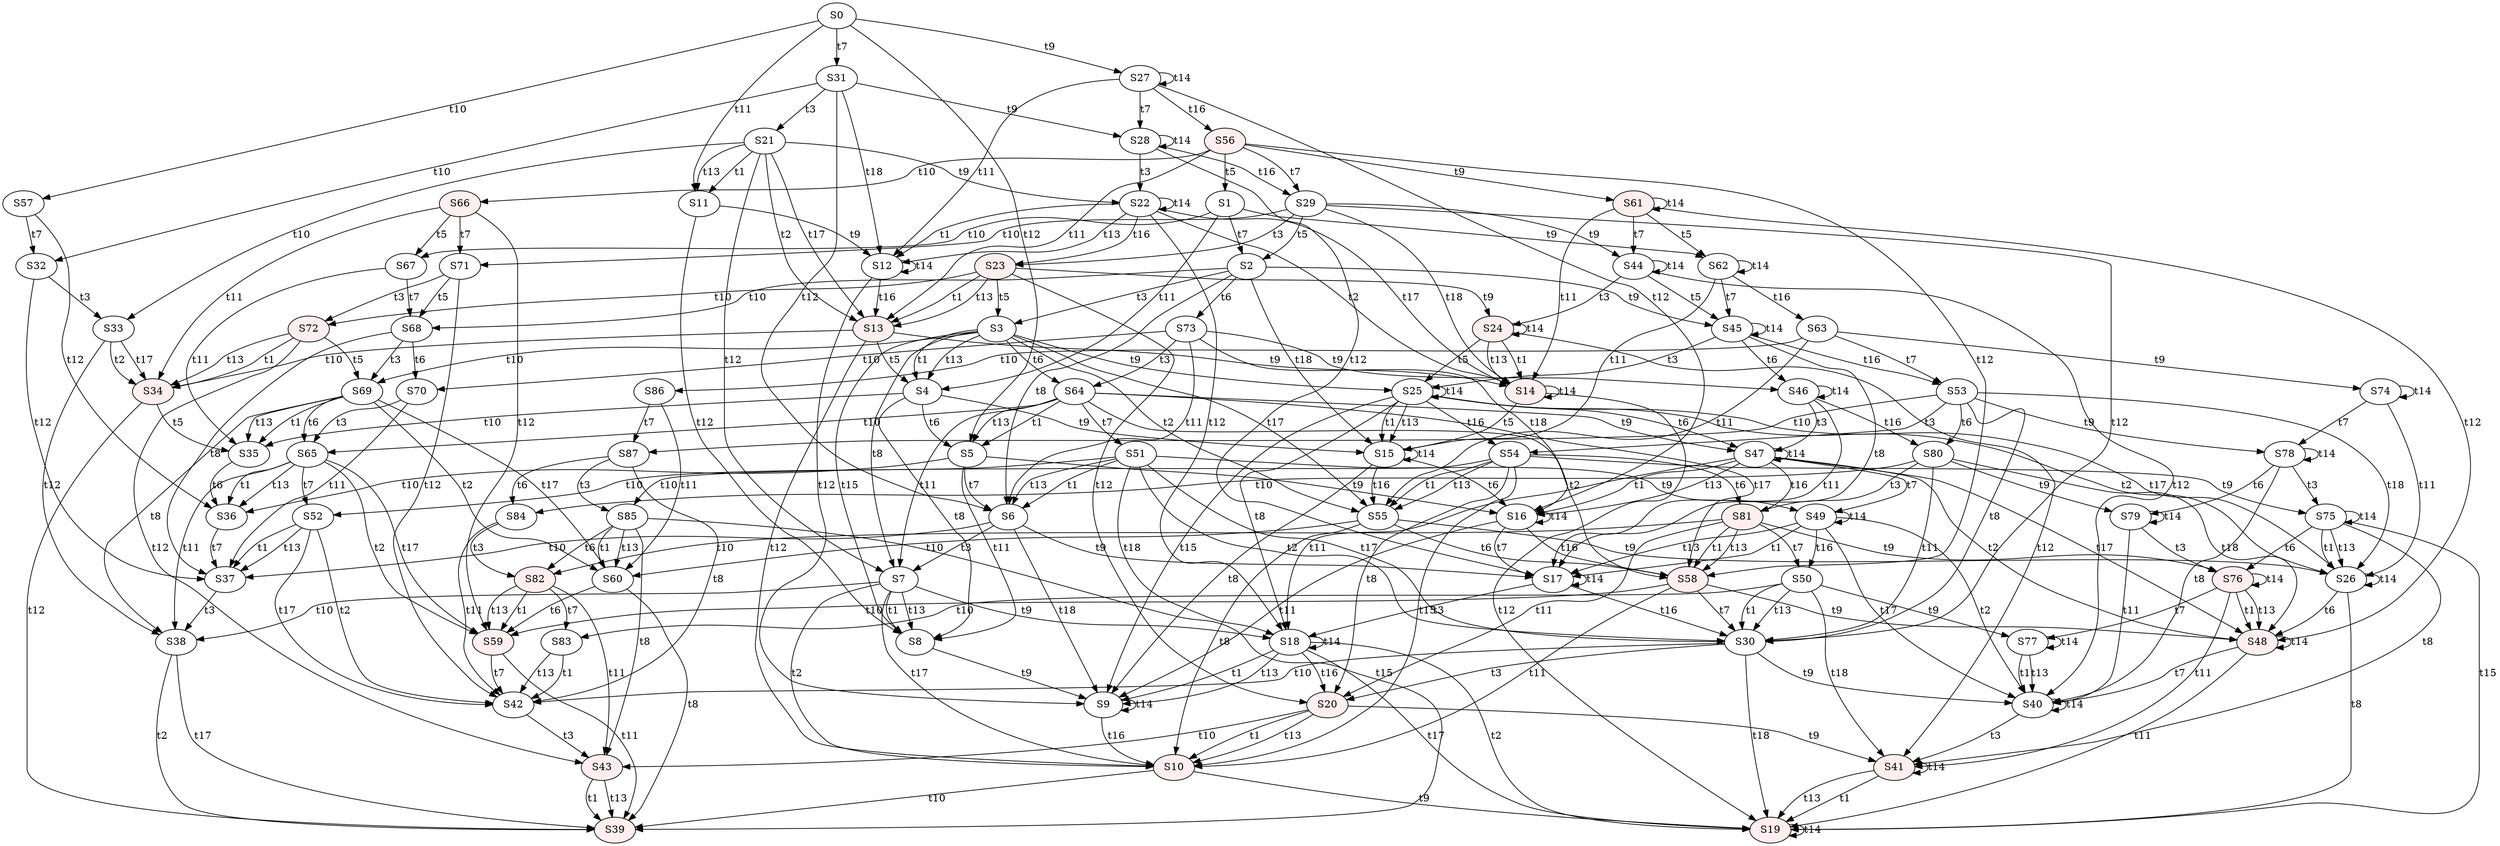 digraph "SCdebug/2" {
node [fillcolor="#FFFFFF"]; S54 ;
node [fillcolor="#FFFFFF"]; S51 ;
node [fillcolor="#FFFFFF"]; S50 ;
node [style=filled fillcolor="#FFEEEE"]; S20 ;
node [fillcolor="#FFFFFF"]; S3 ;
node [fillcolor="#FFFFFF"]; S7 ;
node [fillcolor="#FFFFFF"]; S49 ;
node [style=filled fillcolor="#FFEEEE"]; S41 ;
node [fillcolor="#FFFFFF"]; S25 ;
node [fillcolor="#FFFFFF"]; S18 ;
node [fillcolor="#FFFFFF"]; S75 ;
node [fillcolor="#FFFFFF"]; S77 ;
node [fillcolor="#FFFFFF"]; S52 ;
node [style=filled fillcolor="#FFEEEE"]; S43 ;
node [fillcolor="#FFFFFF"]; S38 ;
node [fillcolor="#FFFFFF"]; S69 ;
node [fillcolor="#FFFFFF"]; S83 ;
node [fillcolor="#FFFFFF"]; S85 ;
node [fillcolor="#FFFFFF"]; S0 ;
node [style=filled fillcolor="#FFEEEE"]; S56 ;
node [style=filled fillcolor="#FFEEEE"]; S61 ;
node [fillcolor="#FFFFFF"]; S27 ;
node [fillcolor="#FFFFFF"]; S57 ;
node [style=filled fillcolor="#FFEEEE"]; S66 ;
node [fillcolor="#FFFFFF"]; S31 ;
node [fillcolor="#FFFFFF"]; S29 ;
node [fillcolor="#FFFFFF"]; S11 ;
node [style=filled fillcolor="#FFEEEE"]; S13 ;
node [fillcolor="#FFFFFF"]; S44 ;
node [fillcolor="#FFFFFF"]; S28 ;
node [fillcolor="#FFFFFF"]; S12 ;
node [style=filled fillcolor="#FFEEEE"]; S14 ;
node [style=filled fillcolor="#FFEEEE"]; S34 ;
node [fillcolor="#FFFFFF"]; S32 ;
node [fillcolor="#FFFFFF"]; S71 ;
node [style=filled fillcolor="#FFEEEE"]; S23 ;
node [fillcolor="#FFFFFF"]; S21 ;
node [style=filled fillcolor="#FFEEEE"]; S24 ;
node [fillcolor="#FFFFFF"]; S22 ;
node [fillcolor="#FFFFFF"]; S33 ;
node [style=filled fillcolor="#FFEEEE"]; S72 ;
node [fillcolor="#FFFFFF"]; S63 ;
node [style=filled fillcolor="#FFEEEE"]; S58 ;
node [fillcolor="#FFFFFF"]; S1 ;
node [fillcolor="#FFFFFF"]; S5 ;
node [fillcolor="#FFFFFF"]; S73 ;
node [fillcolor="#FFFFFF"]; S80 ;
node [fillcolor="#FFFFFF"]; S62 ;
node [style=filled fillcolor="#FFEEEE"]; S48 ;
node [fillcolor="#FFFFFF"]; S46 ;
node [fillcolor="#FFFFFF"]; S16 ;
node [fillcolor="#FFFFFF"]; S74 ;
node [fillcolor="#FFFFFF"]; S79 ;
node [style=filled fillcolor="#FFEEEE"]; S59 ;
node [fillcolor="#FFFFFF"]; S36 ;
node [fillcolor="#FFFFFF"]; S67 ;
node [fillcolor="#FFFFFF"]; S70 ;
node [fillcolor="#FFFFFF"]; S84 ;
node [fillcolor="#FFFFFF"]; S86 ;
node [fillcolor="#FFFFFF"]; S55 ;
node [fillcolor="#FFFFFF"]; S53 ;
node [fillcolor="#FFFFFF"]; S30 ;
node [fillcolor="#FFFFFF"]; S2 ;
node [fillcolor="#FFFFFF"]; S4 ;
node [fillcolor="#FFFFFF"]; S6 ;
node [fillcolor="#FFFFFF"]; S8 ;
node [style=filled fillcolor="#FFEEEE"]; S10 ;
node [fillcolor="#FFFFFF"]; S45 ;
node [fillcolor="#FFFFFF"]; S40 ;
node [fillcolor="#FFFFFF"]; S26 ;
node [fillcolor="#FFFFFF"]; S9 ;
node [fillcolor="#FFFFFF"]; S15 ;
node [fillcolor="#FFFFFF"]; S17 ;
node [style=filled fillcolor="#FFEEEE"]; S19 ;
node [fillcolor="#FFFFFF"]; S78 ;
node [fillcolor="#FFFFFF"]; S60 ;
node [fillcolor="#FFFFFF"]; S42 ;
node [style=filled fillcolor="#FFEEEE"]; S39 ;
node [fillcolor="#FFFFFF"]; S37 ;
node [fillcolor="#FFFFFF"]; S35 ;
node [fillcolor="#FFFFFF"]; S68 ;
node [fillcolor="#FFFFFF"]; S87 ;
node [fillcolor="#FFFFFF"]; S64 ;
node [style=filled fillcolor="#FFEEEE"]; S81 ;
node [fillcolor="#FFFFFF"]; S47 ;
node [style=filled fillcolor="#FFEEEE"]; S76 ;
node [fillcolor="#FFFFFF"]; S65 ;
node [style=filled fillcolor="#FFEEEE"]; S82 ;
S54 -> S81 [label=t6]
S54 -> S55 [label=t1]
S54 -> S55 [label=t13]
S54 -> S10 [label=t15]
S54 -> S85 [label=t10]
S54 -> S75 [label=t9]
S54 -> S20 [label=t8]
S51 -> S30 [label=t2]
S51 -> S30 [label=t17]
S51 -> S6 [label=t1]
S51 -> S6 [label=t13]
S51 -> S52 [label=t10]
S51 -> S49 [label=t9]
S51 -> S18 [label=t18]
S50 -> S30 [label=t1]
S50 -> S30 [label=t13]
S50 -> S83 [label=t10]
S50 -> S41 [label=t18]
S50 -> S77 [label=t9]
S20 -> S10 [label=t1]
S20 -> S10 [label=t13]
S20 -> S43 [label=t10]
S20 -> S41 [label=t9]
S3 -> S64 [label=t6]
S3 -> S55 [label=t2]
S3 -> S55 [label=t17]
S3 -> S4 [label=t1]
S3 -> S4 [label=t13]
S3 -> S8 [label=t15]
S3 -> S69 [label=t10]
S3 -> S25 [label=t9]
S3 -> S7 [label=t8]
S7 -> S8 [label=t1]
S7 -> S8 [label=t13]
S7 -> S10 [label=t2]
S7 -> S10 [label=t17]
S7 -> S38 [label=t10]
S7 -> S18 [label=t9]
S49 -> S40 [label=t2]
S49 -> S40 [label=t17]
S49 -> S17 [label=t1]
S49 -> S17 [label=t13]
S49 -> S49 [label=t14]
S49 -> S50 [label=t16]
S41 -> S19 [label=t1]
S41 -> S19 [label=t13]
S41 -> S41 [label=t14]
S25 -> S47 [label=t6]
S25 -> S26 [label=t2]
S25 -> S26 [label=t17]
S25 -> S9 [label=t15]
S25 -> S15 [label=t1]
S25 -> S15 [label=t13]
S25 -> S18 [label=t8]
S25 -> S25 [label=t14]
S25 -> S54 [label=t16]
S18 -> S9 [label=t1]
S18 -> S9 [label=t13]
S18 -> S19 [label=t2]
S18 -> S19 [label=t17]
S18 -> S18 [label=t14]
S18 -> S20 [label=t16]
S75 -> S76 [label=t6]
S75 -> S26 [label=t1]
S75 -> S26 [label=t13]
S75 -> S19 [label=t15]
S75 -> S41 [label=t8]
S75 -> S75 [label=t14]
S77 -> S40 [label=t1]
S77 -> S40 [label=t13]
S77 -> S77 [label=t14]
S52 -> S42 [label=t2]
S52 -> S42 [label=t17]
S52 -> S37 [label=t1]
S52 -> S37 [label=t13]
S43 -> S39 [label=t1]
S43 -> S39 [label=t13]
S38 -> S39 [label=t2]
S38 -> S39 [label=t17]
S69 -> S65 [label=t6]
S69 -> S60 [label=t2]
S69 -> S60 [label=t17]
S69 -> S35 [label=t1]
S69 -> S35 [label=t13]
S69 -> S38 [label=t8]
S83 -> S42 [label=t1]
S83 -> S42 [label=t13]
S85 -> S82 [label=t6]
S85 -> S60 [label=t1]
S85 -> S60 [label=t13]
S85 -> S39 [label=t15]
S85 -> S43 [label=t8]
S0 -> S5 [label=t12]
S0 -> S31 [label=t7]
S0 -> S11 [label=t11]
S0 -> S57 [label=t10]
S0 -> S27 [label=t9]
S56 -> S58 [label=t12]
S56 -> S1 [label=t5]
S56 -> S29 [label=t7]
S56 -> S13 [label=t11]
S56 -> S66 [label=t10]
S56 -> S61 [label=t9]
S61 -> S62 [label=t5]
S61 -> S48 [label=t12]
S61 -> S44 [label=t7]
S61 -> S14 [label=t11]
S61 -> S61 [label=t14]
S27 -> S16 [label=t12]
S27 -> S28 [label=t7]
S27 -> S12 [label=t11]
S27 -> S27 [label=t14]
S27 -> S56 [label=t16]
S57 -> S36 [label=t12]
S57 -> S32 [label=t7]
S66 -> S59 [label=t12]
S66 -> S67 [label=t5]
S66 -> S34 [label=t11]
S66 -> S71 [label=t7]
S31 -> S6 [label=t12]
S31 -> S21 [label=t3]
S31 -> S32 [label=t10]
S31 -> S28 [label=t9]
S31 -> S12 [label=t18]
S29 -> S30 [label=t12]
S29 -> S2 [label=t5]
S29 -> S23 [label=t3]
S29 -> S71 [label=t10]
S29 -> S44 [label=t9]
S29 -> S14 [label=t18]
S11 -> S8 [label=t12]
S11 -> S12 [label=t9]
S13 -> S4 [label=t5]
S13 -> S10 [label=t12]
S13 -> S34 [label=t10]
S13 -> S14 [label=t9]
S44 -> S45 [label=t5]
S44 -> S40 [label=t12]
S44 -> S24 [label=t3]
S44 -> S44 [label=t14]
S28 -> S17 [label=t12]
S28 -> S22 [label=t3]
S28 -> S28 [label=t14]
S28 -> S29 [label=t16]
S12 -> S9 [label=t12]
S12 -> S12 [label=t14]
S12 -> S13 [label=t16]
S14 -> S15 [label=t5]
S14 -> S19 [label=t12]
S14 -> S14 [label=t14]
S34 -> S39 [label=t12]
S34 -> S35 [label=t5]
S32 -> S37 [label=t12]
S32 -> S33 [label=t3]
S71 -> S42 [label=t12]
S71 -> S68 [label=t5]
S71 -> S72 [label=t3]
S23 -> S72 [label=t10]
S23 -> S24 [label=t9]
S23 -> S13 [label=t1]
S23 -> S13 [label=t13]
S23 -> S3 [label=t5]
S23 -> S20 [label=t12]
S21 -> S33 [label=t10]
S21 -> S22 [label=t9]
S21 -> S11 [label=t1]
S21 -> S13 [label=t2]
S21 -> S11 [label=t13]
S21 -> S13 [label=t17]
S21 -> S7 [label=t12]
S24 -> S14 [label=t1]
S24 -> S14 [label=t13]
S24 -> S25 [label=t5]
S24 -> S41 [label=t12]
S24 -> S24 [label=t14]
S22 -> S12 [label=t1]
S22 -> S14 [label=t2]
S22 -> S12 [label=t13]
S22 -> S14 [label=t17]
S22 -> S18 [label=t12]
S22 -> S22 [label=t14]
S22 -> S23 [label=t16]
S33 -> S34 [label=t2]
S33 -> S34 [label=t17]
S33 -> S38 [label=t12]
S72 -> S34 [label=t1]
S72 -> S34 [label=t13]
S72 -> S69 [label=t5]
S72 -> S43 [label=t12]
S63 -> S55 [label=t11]
S63 -> S53 [label=t7]
S63 -> S86 [label=t10]
S63 -> S74 [label=t9]
S58 -> S30 [label=t7]
S58 -> S10 [label=t11]
S58 -> S59 [label=t10]
S58 -> S48 [label=t9]
S1 -> S2 [label=t7]
S1 -> S4 [label=t11]
S1 -> S67 [label=t10]
S1 -> S62 [label=t9]
S5 -> S6 [label=t7]
S5 -> S8 [label=t11]
S5 -> S36 [label=t10]
S5 -> S16 [label=t9]
S73 -> S64 [label=t3]
S73 -> S6 [label=t11]
S73 -> S70 [label=t10]
S73 -> S46 [label=t9]
S73 -> S16 [label=t18]
S80 -> S81 [label=t3]
S80 -> S30 [label=t11]
S80 -> S84 [label=t10]
S80 -> S48 [label=t18]
S80 -> S79 [label=t9]
S62 -> S45 [label=t7]
S62 -> S15 [label=t11]
S62 -> S62 [label=t14]
S62 -> S63 [label=t16]
S48 -> S40 [label=t7]
S48 -> S19 [label=t11]
S48 -> S48 [label=t14]
S46 -> S47 [label=t3]
S46 -> S17 [label=t11]
S46 -> S46 [label=t14]
S46 -> S80 [label=t16]
S16 -> S9 [label=t11]
S16 -> S17 [label=t7]
S16 -> S16 [label=t14]
S16 -> S58 [label=t16]
S74 -> S26 [label=t11]
S74 -> S78 [label=t7]
S74 -> S74 [label=t14]
S79 -> S76 [label=t3]
S79 -> S40 [label=t11]
S79 -> S79 [label=t14]
S59 -> S42 [label=t7]
S59 -> S39 [label=t11]
S36 -> S37 [label=t7]
S67 -> S35 [label=t11]
S67 -> S68 [label=t7]
S70 -> S65 [label=t3]
S70 -> S37 [label=t11]
S84 -> S82 [label=t3]
S84 -> S42 [label=t11]
S86 -> S60 [label=t11]
S86 -> S87 [label=t7]
S55 -> S60 [label=t10]
S55 -> S26 [label=t9]
S55 -> S58 [label=t6]
S55 -> S10 [label=t8]
S53 -> S87 [label=t10]
S53 -> S26 [label=t18]
S53 -> S78 [label=t9]
S53 -> S54 [label=t3]
S53 -> S80 [label=t6]
S53 -> S30 [label=t8]
S30 -> S42 [label=t10]
S30 -> S40 [label=t9]
S30 -> S19 [label=t18]
S30 -> S20 [label=t3]
S2 -> S68 [label=t10]
S2 -> S45 [label=t9]
S2 -> S15 [label=t18]
S2 -> S3 [label=t3]
S2 -> S73 [label=t6]
S2 -> S6 [label=t8]
S4 -> S35 [label=t10]
S4 -> S15 [label=t9]
S4 -> S5 [label=t6]
S4 -> S8 [label=t8]
S6 -> S37 [label=t10]
S6 -> S9 [label=t18]
S6 -> S17 [label=t9]
S6 -> S7 [label=t3]
S8 -> S9 [label=t9]
S10 -> S39 [label=t10]
S10 -> S19 [label=t9]
S45 -> S25 [label=t3]
S45 -> S46 [label=t6]
S45 -> S17 [label=t8]
S45 -> S45 [label=t14]
S45 -> S53 [label=t16]
S40 -> S41 [label=t3]
S40 -> S40 [label=t14]
S26 -> S48 [label=t6]
S26 -> S19 [label=t8]
S26 -> S26 [label=t14]
S9 -> S9 [label=t14]
S9 -> S10 [label=t16]
S15 -> S9 [label=t8]
S15 -> S16 [label=t6]
S15 -> S15 [label=t14]
S15 -> S55 [label=t16]
S17 -> S18 [label=t3]
S17 -> S17 [label=t14]
S17 -> S30 [label=t16]
S19 -> S19 [label=t14]
S78 -> S40 [label=t8]
S78 -> S75 [label=t3]
S78 -> S79 [label=t6]
S78 -> S78 [label=t14]
S60 -> S59 [label=t6]
S60 -> S39 [label=t8]
S42 -> S43 [label=t3]
S37 -> S38 [label=t3]
S35 -> S36 [label=t6]
S68 -> S37 [label=t8]
S68 -> S69 [label=t3]
S68 -> S70 [label=t6]
S87 -> S42 [label=t8]
S87 -> S85 [label=t3]
S87 -> S84 [label=t6]
S64 -> S65 [label=t10]
S64 -> S47 [label=t9]
S64 -> S5 [label=t1]
S64 -> S58 [label=t2]
S64 -> S5 [label=t13]
S64 -> S58 [label=t17]
S64 -> S51 [label=t7]
S64 -> S7 [label=t11]
S81 -> S82 [label=t10]
S81 -> S76 [label=t9]
S81 -> S58 [label=t1]
S81 -> S58 [label=t13]
S81 -> S50 [label=t7]
S81 -> S20 [label=t11]
S47 -> S16 [label=t1]
S47 -> S48 [label=t2]
S47 -> S16 [label=t13]
S47 -> S48 [label=t17]
S47 -> S49 [label=t7]
S47 -> S18 [label=t11]
S47 -> S47 [label=t14]
S47 -> S81 [label=t16]
S76 -> S48 [label=t1]
S76 -> S48 [label=t13]
S76 -> S77 [label=t7]
S76 -> S41 [label=t11]
S76 -> S76 [label=t14]
S65 -> S36 [label=t1]
S65 -> S59 [label=t2]
S65 -> S36 [label=t13]
S65 -> S59 [label=t17]
S65 -> S52 [label=t7]
S65 -> S38 [label=t11]
S82 -> S59 [label=t1]
S82 -> S59 [label=t13]
S82 -> S83 [label=t7]
S82 -> S43 [label=t11]
}